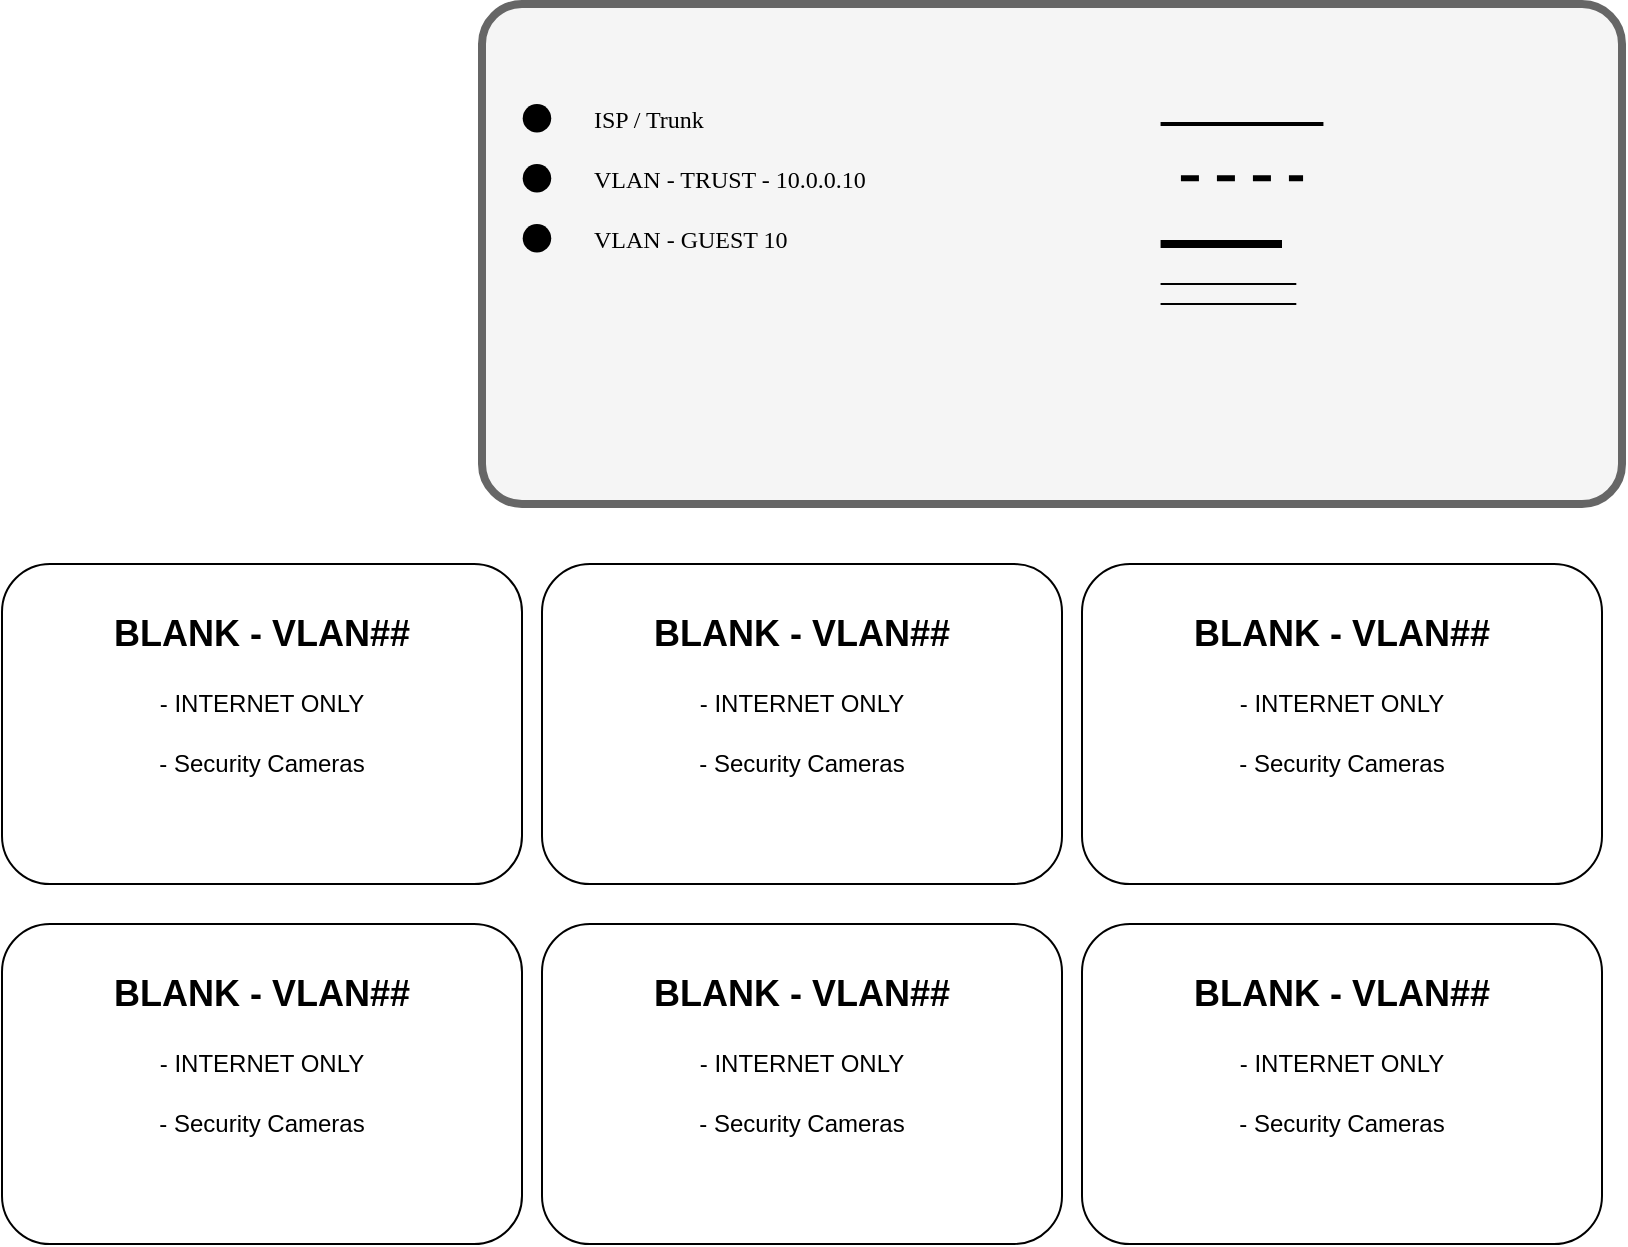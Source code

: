 <mxfile version="26.0.5">
  <diagram name="Page-1" id="-6uCEIyc3rQsE5mptAq-">
    <mxGraphModel dx="939" dy="1397" grid="1" gridSize="10" guides="1" tooltips="1" connect="1" arrows="1" fold="1" page="1" pageScale="1" pageWidth="850" pageHeight="1100" math="0" shadow="0">
      <root>
        <mxCell id="0" />
        <mxCell id="1" parent="0" />
        <mxCell id="efzbPpGwgziq4d4_UylA-24" value="" style="group;arcSize=1;" vertex="1" connectable="0" parent="1">
          <mxGeometry x="550" y="300" width="260" height="160" as="geometry" />
        </mxCell>
        <mxCell id="efzbPpGwgziq4d4_UylA-20" value="" style="rounded=1;whiteSpace=wrap;html=1;" vertex="1" parent="efzbPpGwgziq4d4_UylA-24">
          <mxGeometry width="260" height="160" as="geometry" />
        </mxCell>
        <mxCell id="efzbPpGwgziq4d4_UylA-21" value="&lt;b&gt;&lt;font style=&quot;font-size: 18px;&quot;&gt;&lt;font&gt;BLANK - VLAN##&lt;/font&gt;&lt;font&gt;&lt;br&gt;&lt;/font&gt;&lt;/font&gt;&lt;/b&gt;" style="text;html=1;align=center;verticalAlign=middle;whiteSpace=wrap;rounded=0;" vertex="1" parent="efzbPpGwgziq4d4_UylA-24">
          <mxGeometry x="30" y="20" width="200" height="30" as="geometry" />
        </mxCell>
        <mxCell id="efzbPpGwgziq4d4_UylA-22" value="- INTERNET ONLY" style="text;html=1;align=center;verticalAlign=middle;whiteSpace=wrap;rounded=0;" vertex="1" parent="efzbPpGwgziq4d4_UylA-24">
          <mxGeometry x="40" y="60" width="180" height="20" as="geometry" />
        </mxCell>
        <mxCell id="efzbPpGwgziq4d4_UylA-23" value="- Security Cameras" style="text;html=1;align=center;verticalAlign=middle;whiteSpace=wrap;rounded=0;" vertex="1" parent="efzbPpGwgziq4d4_UylA-24">
          <mxGeometry x="40" y="90" width="180" height="20" as="geometry" />
        </mxCell>
        <mxCell id="efzbPpGwgziq4d4_UylA-25" value="" style="group;arcSize=1;" vertex="1" connectable="0" parent="1">
          <mxGeometry x="280" y="300" width="260" height="160" as="geometry" />
        </mxCell>
        <mxCell id="efzbPpGwgziq4d4_UylA-26" value="" style="rounded=1;whiteSpace=wrap;html=1;" vertex="1" parent="efzbPpGwgziq4d4_UylA-25">
          <mxGeometry width="260" height="160" as="geometry" />
        </mxCell>
        <mxCell id="efzbPpGwgziq4d4_UylA-27" value="&lt;b&gt;&lt;font style=&quot;font-size: 18px;&quot;&gt;&lt;font&gt;BLANK - VLAN##&lt;/font&gt;&lt;font&gt;&lt;br&gt;&lt;/font&gt;&lt;/font&gt;&lt;/b&gt;" style="text;html=1;align=center;verticalAlign=middle;whiteSpace=wrap;rounded=0;" vertex="1" parent="efzbPpGwgziq4d4_UylA-25">
          <mxGeometry x="30" y="20" width="200" height="30" as="geometry" />
        </mxCell>
        <mxCell id="efzbPpGwgziq4d4_UylA-28" value="- INTERNET ONLY" style="text;html=1;align=center;verticalAlign=middle;whiteSpace=wrap;rounded=0;" vertex="1" parent="efzbPpGwgziq4d4_UylA-25">
          <mxGeometry x="40" y="60" width="180" height="20" as="geometry" />
        </mxCell>
        <mxCell id="efzbPpGwgziq4d4_UylA-29" value="- Security Cameras" style="text;html=1;align=center;verticalAlign=middle;whiteSpace=wrap;rounded=0;" vertex="1" parent="efzbPpGwgziq4d4_UylA-25">
          <mxGeometry x="40" y="90" width="180" height="20" as="geometry" />
        </mxCell>
        <mxCell id="efzbPpGwgziq4d4_UylA-33" value="" style="group" vertex="1" connectable="0" parent="1">
          <mxGeometry x="250" y="20" width="570" height="250" as="geometry" />
        </mxCell>
        <mxCell id="efzbPpGwgziq4d4_UylA-1" value="" style="rounded=1;whiteSpace=wrap;html=1;glass=0;shadow=0;fillColor=#f5f5f5;fontColor=#333333;strokeColor=#666666;strokeWidth=4;arcSize=8;" vertex="1" parent="efzbPpGwgziq4d4_UylA-33">
          <mxGeometry width="570" height="250" as="geometry" />
        </mxCell>
        <mxCell id="efzbPpGwgziq4d4_UylA-2" value="" style="ellipse;whiteSpace=wrap;html=1;aspect=fixed;fillColor=#000000;strokeColor=none;" vertex="1" parent="efzbPpGwgziq4d4_UylA-33">
          <mxGeometry x="20.357" y="50" width="14.25" height="14.25" as="geometry" />
        </mxCell>
        <mxCell id="efzbPpGwgziq4d4_UylA-4" value="" style="ellipse;whiteSpace=wrap;html=1;aspect=fixed;fillColor=#000000;strokeColor=none;" vertex="1" parent="efzbPpGwgziq4d4_UylA-33">
          <mxGeometry x="20.357" y="80" width="14.25" height="14.25" as="geometry" />
        </mxCell>
        <mxCell id="efzbPpGwgziq4d4_UylA-5" value="" style="ellipse;whiteSpace=wrap;html=1;aspect=fixed;fillColor=#000000;strokeColor=none;" vertex="1" parent="efzbPpGwgziq4d4_UylA-33">
          <mxGeometry x="20.357" y="110" width="14.25" height="14.25" as="geometry" />
        </mxCell>
        <mxCell id="efzbPpGwgziq4d4_UylA-10" value="ISP / Trunk" style="text;html=1;align=left;verticalAlign=middle;rounded=0;fontFamily=Tahoma;labelBackgroundColor=none;labelBorderColor=none;textShadow=0;whiteSpace=wrap;fontStyle=0" vertex="1" parent="efzbPpGwgziq4d4_UylA-33">
          <mxGeometry x="54.286" y="47.5" width="230.714" height="20" as="geometry" />
        </mxCell>
        <mxCell id="efzbPpGwgziq4d4_UylA-11" value="VLAN - GUEST 10" style="text;html=1;align=left;verticalAlign=middle;rounded=0;fontFamily=Tahoma;labelBackgroundColor=none;labelBorderColor=none;textShadow=0;whiteSpace=wrap;fontStyle=0" vertex="1" parent="efzbPpGwgziq4d4_UylA-33">
          <mxGeometry x="54.286" y="107.5" width="285" height="20" as="geometry" />
        </mxCell>
        <mxCell id="efzbPpGwgziq4d4_UylA-12" value="VLAN - TRUST - 10.0.0.10" style="text;html=1;align=left;verticalAlign=middle;rounded=0;fontFamily=Tahoma;labelBackgroundColor=none;labelBorderColor=none;textShadow=0;whiteSpace=wrap;fontStyle=0" vertex="1" parent="efzbPpGwgziq4d4_UylA-33">
          <mxGeometry x="54.286" y="77.5" width="271.429" height="20" as="geometry" />
        </mxCell>
        <mxCell id="efzbPpGwgziq4d4_UylA-14" value="" style="line;strokeWidth=2;rotatable=0;dashed=0;labelPosition=right;align=left;verticalAlign=middle;spacingTop=0;spacingLeft=6;points=[];portConstraint=eastwest;" vertex="1" parent="efzbPpGwgziq4d4_UylA-33">
          <mxGeometry x="339.286" y="55" width="81.429" height="10" as="geometry" />
        </mxCell>
        <mxCell id="efzbPpGwgziq4d4_UylA-17" value="" style="endArrow=none;dashed=1;html=1;rounded=0;strokeWidth=3;" edge="1" parent="efzbPpGwgziq4d4_UylA-33">
          <mxGeometry width="50" height="50" relative="1" as="geometry">
            <mxPoint x="349.464" y="87.16" as="sourcePoint" />
            <mxPoint x="410.536" y="87.08" as="targetPoint" />
          </mxGeometry>
        </mxCell>
        <mxCell id="efzbPpGwgziq4d4_UylA-18" value="" style="line;strokeWidth=4;rotatable=0;dashed=0;labelPosition=right;align=left;verticalAlign=middle;spacingTop=0;spacingLeft=6;points=[];portConstraint=eastwest;" vertex="1" parent="efzbPpGwgziq4d4_UylA-33">
          <mxGeometry x="339.29" y="115" width="60.71" height="10" as="geometry" />
        </mxCell>
        <mxCell id="efzbPpGwgziq4d4_UylA-19" value="" style="verticalLabelPosition=bottom;shadow=0;dashed=0;align=center;html=1;verticalAlign=top;shape=mxgraph.electrical.transmission.2_line_bus;" vertex="1" parent="efzbPpGwgziq4d4_UylA-33">
          <mxGeometry x="339.291" y="140" width="67.857" height="10" as="geometry" />
        </mxCell>
        <mxCell id="efzbPpGwgziq4d4_UylA-34" value="" style="group;arcSize=1;" vertex="1" connectable="0" parent="1">
          <mxGeometry x="550" y="480" width="260" height="160" as="geometry" />
        </mxCell>
        <mxCell id="efzbPpGwgziq4d4_UylA-35" value="" style="rounded=1;whiteSpace=wrap;html=1;" vertex="1" parent="efzbPpGwgziq4d4_UylA-34">
          <mxGeometry width="260" height="160" as="geometry" />
        </mxCell>
        <mxCell id="efzbPpGwgziq4d4_UylA-36" value="&lt;b&gt;&lt;font style=&quot;font-size: 18px;&quot;&gt;&lt;font&gt;BLANK - VLAN##&lt;/font&gt;&lt;font&gt;&lt;br&gt;&lt;/font&gt;&lt;/font&gt;&lt;/b&gt;" style="text;html=1;align=center;verticalAlign=middle;whiteSpace=wrap;rounded=0;" vertex="1" parent="efzbPpGwgziq4d4_UylA-34">
          <mxGeometry x="30" y="20" width="200" height="30" as="geometry" />
        </mxCell>
        <mxCell id="efzbPpGwgziq4d4_UylA-37" value="- INTERNET ONLY" style="text;html=1;align=center;verticalAlign=middle;whiteSpace=wrap;rounded=0;" vertex="1" parent="efzbPpGwgziq4d4_UylA-34">
          <mxGeometry x="40" y="60" width="180" height="20" as="geometry" />
        </mxCell>
        <mxCell id="efzbPpGwgziq4d4_UylA-38" value="- Security Cameras" style="text;html=1;align=center;verticalAlign=middle;whiteSpace=wrap;rounded=0;" vertex="1" parent="efzbPpGwgziq4d4_UylA-34">
          <mxGeometry x="40" y="90" width="180" height="20" as="geometry" />
        </mxCell>
        <mxCell id="efzbPpGwgziq4d4_UylA-39" value="" style="group;arcSize=1;" vertex="1" connectable="0" parent="1">
          <mxGeometry x="280" y="480" width="260" height="160" as="geometry" />
        </mxCell>
        <mxCell id="efzbPpGwgziq4d4_UylA-40" value="" style="rounded=1;whiteSpace=wrap;html=1;" vertex="1" parent="efzbPpGwgziq4d4_UylA-39">
          <mxGeometry width="260" height="160" as="geometry" />
        </mxCell>
        <mxCell id="efzbPpGwgziq4d4_UylA-41" value="&lt;b&gt;&lt;font style=&quot;font-size: 18px;&quot;&gt;&lt;font&gt;BLANK - VLAN##&lt;/font&gt;&lt;font&gt;&lt;br&gt;&lt;/font&gt;&lt;/font&gt;&lt;/b&gt;" style="text;html=1;align=center;verticalAlign=middle;whiteSpace=wrap;rounded=0;" vertex="1" parent="efzbPpGwgziq4d4_UylA-39">
          <mxGeometry x="30" y="20" width="200" height="30" as="geometry" />
        </mxCell>
        <mxCell id="efzbPpGwgziq4d4_UylA-42" value="- INTERNET ONLY" style="text;html=1;align=center;verticalAlign=middle;whiteSpace=wrap;rounded=0;" vertex="1" parent="efzbPpGwgziq4d4_UylA-39">
          <mxGeometry x="40" y="60" width="180" height="20" as="geometry" />
        </mxCell>
        <mxCell id="efzbPpGwgziq4d4_UylA-43" value="- Security Cameras" style="text;html=1;align=center;verticalAlign=middle;whiteSpace=wrap;rounded=0;" vertex="1" parent="efzbPpGwgziq4d4_UylA-39">
          <mxGeometry x="40" y="90" width="180" height="20" as="geometry" />
        </mxCell>
        <mxCell id="efzbPpGwgziq4d4_UylA-44" value="" style="group;arcSize=1;absoluteArcSize=0;" vertex="1" connectable="0" parent="1">
          <mxGeometry x="10" y="300" width="260" height="160" as="geometry" />
        </mxCell>
        <mxCell id="efzbPpGwgziq4d4_UylA-45" value="" style="rounded=1;whiteSpace=wrap;html=1;" vertex="1" parent="efzbPpGwgziq4d4_UylA-44">
          <mxGeometry width="260" height="160" as="geometry" />
        </mxCell>
        <mxCell id="efzbPpGwgziq4d4_UylA-46" value="&lt;b&gt;&lt;font style=&quot;font-size: 18px;&quot;&gt;&lt;font&gt;BLANK - VLAN##&lt;/font&gt;&lt;font&gt;&lt;br&gt;&lt;/font&gt;&lt;/font&gt;&lt;/b&gt;" style="text;html=1;align=center;verticalAlign=middle;whiteSpace=wrap;rounded=0;" vertex="1" parent="efzbPpGwgziq4d4_UylA-44">
          <mxGeometry x="30" y="20" width="200" height="30" as="geometry" />
        </mxCell>
        <mxCell id="efzbPpGwgziq4d4_UylA-47" value="- INTERNET ONLY" style="text;html=1;align=center;verticalAlign=middle;whiteSpace=wrap;rounded=0;" vertex="1" parent="efzbPpGwgziq4d4_UylA-44">
          <mxGeometry x="40" y="60" width="180" height="20" as="geometry" />
        </mxCell>
        <mxCell id="efzbPpGwgziq4d4_UylA-48" value="- Security Cameras" style="text;html=1;align=center;verticalAlign=middle;whiteSpace=wrap;rounded=0;" vertex="1" parent="efzbPpGwgziq4d4_UylA-44">
          <mxGeometry x="40" y="90" width="180" height="20" as="geometry" />
        </mxCell>
        <mxCell id="efzbPpGwgziq4d4_UylA-49" value="" style="group;arcSize=1;" vertex="1" connectable="0" parent="1">
          <mxGeometry x="10" y="480" width="260" height="160" as="geometry" />
        </mxCell>
        <mxCell id="efzbPpGwgziq4d4_UylA-50" value="" style="rounded=1;whiteSpace=wrap;html=1;" vertex="1" parent="efzbPpGwgziq4d4_UylA-49">
          <mxGeometry width="260" height="160" as="geometry" />
        </mxCell>
        <mxCell id="efzbPpGwgziq4d4_UylA-51" value="&lt;b&gt;&lt;font style=&quot;font-size: 18px;&quot;&gt;&lt;font&gt;BLANK - VLAN##&lt;/font&gt;&lt;font&gt;&lt;br&gt;&lt;/font&gt;&lt;/font&gt;&lt;/b&gt;" style="text;html=1;align=center;verticalAlign=middle;whiteSpace=wrap;rounded=0;" vertex="1" parent="efzbPpGwgziq4d4_UylA-49">
          <mxGeometry x="30" y="20" width="200" height="30" as="geometry" />
        </mxCell>
        <mxCell id="efzbPpGwgziq4d4_UylA-52" value="- INTERNET ONLY" style="text;html=1;align=center;verticalAlign=middle;whiteSpace=wrap;rounded=0;" vertex="1" parent="efzbPpGwgziq4d4_UylA-49">
          <mxGeometry x="40" y="60" width="180" height="20" as="geometry" />
        </mxCell>
        <mxCell id="efzbPpGwgziq4d4_UylA-53" value="- Security Cameras" style="text;html=1;align=center;verticalAlign=middle;whiteSpace=wrap;rounded=0;" vertex="1" parent="efzbPpGwgziq4d4_UylA-49">
          <mxGeometry x="40" y="90" width="180" height="20" as="geometry" />
        </mxCell>
      </root>
    </mxGraphModel>
  </diagram>
</mxfile>
